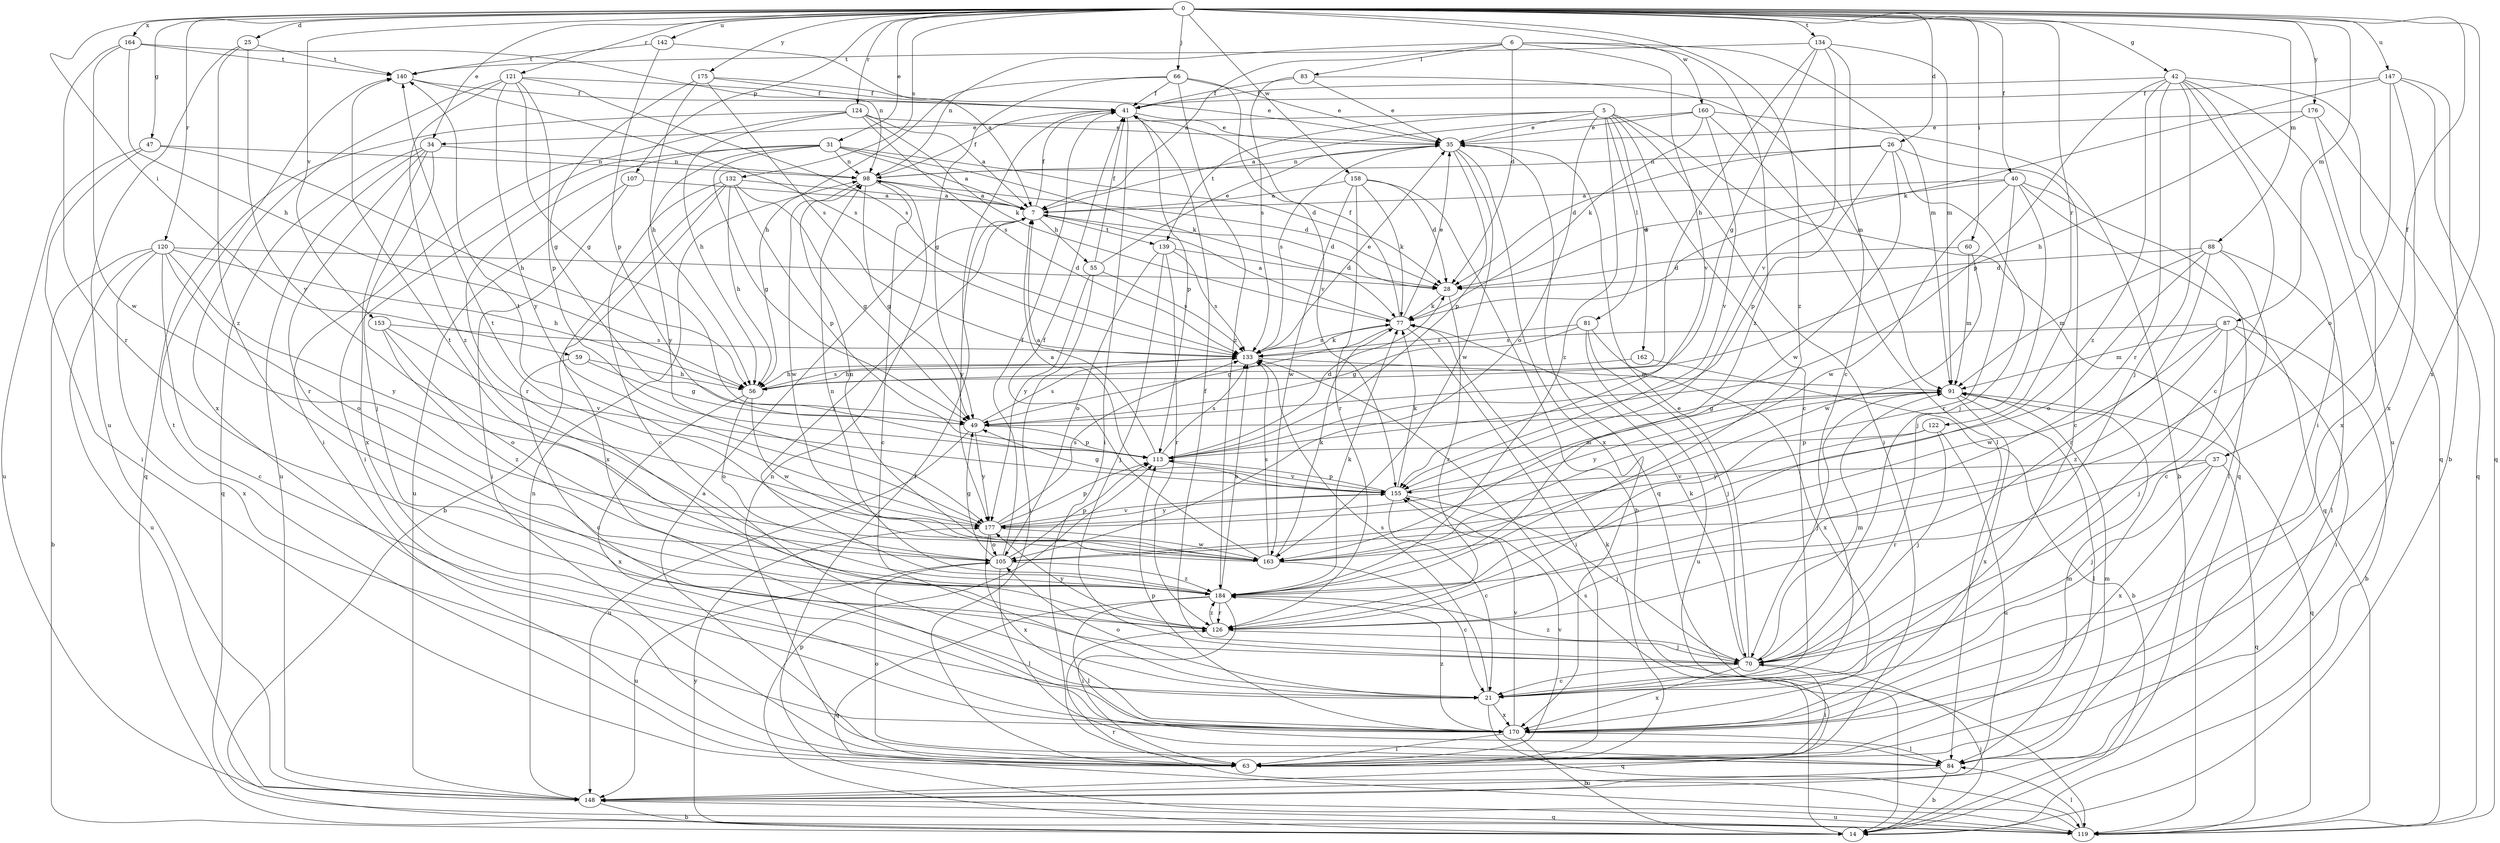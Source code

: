 strict digraph  {
0;
5;
6;
7;
14;
21;
25;
26;
28;
31;
34;
35;
37;
40;
41;
42;
47;
49;
55;
56;
59;
60;
63;
66;
70;
77;
81;
83;
84;
87;
88;
91;
98;
105;
107;
113;
119;
120;
121;
122;
124;
126;
132;
133;
134;
139;
140;
142;
147;
148;
153;
155;
158;
160;
162;
163;
164;
170;
175;
176;
177;
184;
0 -> 25  [label=d];
0 -> 26  [label=d];
0 -> 31  [label=e];
0 -> 34  [label=e];
0 -> 37  [label=f];
0 -> 40  [label=f];
0 -> 42  [label=g];
0 -> 47  [label=g];
0 -> 59  [label=i];
0 -> 60  [label=i];
0 -> 66  [label=j];
0 -> 87  [label=m];
0 -> 88  [label=m];
0 -> 107  [label=p];
0 -> 120  [label=r];
0 -> 121  [label=r];
0 -> 122  [label=r];
0 -> 124  [label=r];
0 -> 132  [label=s];
0 -> 134  [label=t];
0 -> 142  [label=u];
0 -> 147  [label=u];
0 -> 153  [label=v];
0 -> 158  [label=w];
0 -> 160  [label=w];
0 -> 164  [label=x];
0 -> 170  [label=x];
0 -> 175  [label=y];
0 -> 176  [label=y];
0 -> 184  [label=z];
5 -> 21  [label=c];
5 -> 34  [label=e];
5 -> 35  [label=e];
5 -> 63  [label=i];
5 -> 81  [label=l];
5 -> 105  [label=o];
5 -> 119  [label=q];
5 -> 139  [label=t];
5 -> 162  [label=w];
5 -> 184  [label=z];
6 -> 7  [label=a];
6 -> 28  [label=d];
6 -> 83  [label=l];
6 -> 91  [label=m];
6 -> 98  [label=n];
6 -> 155  [label=v];
6 -> 184  [label=z];
7 -> 28  [label=d];
7 -> 41  [label=f];
7 -> 55  [label=h];
7 -> 139  [label=t];
7 -> 177  [label=y];
7 -> 184  [label=z];
14 -> 70  [label=j];
14 -> 113  [label=p];
14 -> 133  [label=s];
14 -> 177  [label=y];
21 -> 105  [label=o];
21 -> 119  [label=q];
21 -> 133  [label=s];
21 -> 170  [label=x];
25 -> 140  [label=t];
25 -> 148  [label=u];
25 -> 177  [label=y];
25 -> 184  [label=z];
26 -> 21  [label=c];
26 -> 28  [label=d];
26 -> 70  [label=j];
26 -> 98  [label=n];
26 -> 113  [label=p];
26 -> 163  [label=w];
28 -> 77  [label=k];
28 -> 126  [label=r];
31 -> 7  [label=a];
31 -> 28  [label=d];
31 -> 49  [label=g];
31 -> 63  [label=i];
31 -> 77  [label=k];
31 -> 98  [label=n];
31 -> 126  [label=r];
31 -> 177  [label=y];
34 -> 70  [label=j];
34 -> 98  [label=n];
34 -> 119  [label=q];
34 -> 126  [label=r];
34 -> 148  [label=u];
34 -> 170  [label=x];
35 -> 98  [label=n];
35 -> 113  [label=p];
35 -> 119  [label=q];
35 -> 133  [label=s];
35 -> 163  [label=w];
35 -> 170  [label=x];
37 -> 70  [label=j];
37 -> 119  [label=q];
37 -> 126  [label=r];
37 -> 155  [label=v];
37 -> 170  [label=x];
40 -> 7  [label=a];
40 -> 28  [label=d];
40 -> 70  [label=j];
40 -> 84  [label=l];
40 -> 119  [label=q];
40 -> 126  [label=r];
40 -> 163  [label=w];
41 -> 35  [label=e];
41 -> 63  [label=i];
41 -> 113  [label=p];
42 -> 21  [label=c];
42 -> 41  [label=f];
42 -> 63  [label=i];
42 -> 70  [label=j];
42 -> 113  [label=p];
42 -> 119  [label=q];
42 -> 126  [label=r];
42 -> 148  [label=u];
42 -> 184  [label=z];
47 -> 56  [label=h];
47 -> 63  [label=i];
47 -> 98  [label=n];
47 -> 148  [label=u];
49 -> 113  [label=p];
49 -> 133  [label=s];
49 -> 148  [label=u];
49 -> 177  [label=y];
55 -> 35  [label=e];
55 -> 41  [label=f];
55 -> 63  [label=i];
55 -> 133  [label=s];
55 -> 177  [label=y];
56 -> 105  [label=o];
56 -> 133  [label=s];
56 -> 163  [label=w];
56 -> 170  [label=x];
59 -> 21  [label=c];
59 -> 49  [label=g];
59 -> 56  [label=h];
60 -> 28  [label=d];
60 -> 91  [label=m];
60 -> 163  [label=w];
63 -> 77  [label=k];
63 -> 91  [label=m];
63 -> 98  [label=n];
63 -> 140  [label=t];
63 -> 155  [label=v];
66 -> 35  [label=e];
66 -> 41  [label=f];
66 -> 49  [label=g];
66 -> 56  [label=h];
66 -> 155  [label=v];
66 -> 184  [label=z];
70 -> 21  [label=c];
70 -> 35  [label=e];
70 -> 41  [label=f];
70 -> 63  [label=i];
70 -> 77  [label=k];
70 -> 91  [label=m];
70 -> 170  [label=x];
70 -> 184  [label=z];
77 -> 7  [label=a];
77 -> 35  [label=e];
77 -> 41  [label=f];
77 -> 49  [label=g];
77 -> 63  [label=i];
77 -> 133  [label=s];
81 -> 49  [label=g];
81 -> 70  [label=j];
81 -> 133  [label=s];
81 -> 148  [label=u];
81 -> 170  [label=x];
83 -> 35  [label=e];
83 -> 41  [label=f];
83 -> 91  [label=m];
83 -> 133  [label=s];
84 -> 7  [label=a];
84 -> 14  [label=b];
84 -> 91  [label=m];
84 -> 105  [label=o];
84 -> 148  [label=u];
87 -> 14  [label=b];
87 -> 63  [label=i];
87 -> 70  [label=j];
87 -> 91  [label=m];
87 -> 133  [label=s];
87 -> 163  [label=w];
87 -> 184  [label=z];
88 -> 21  [label=c];
88 -> 28  [label=d];
88 -> 84  [label=l];
88 -> 91  [label=m];
88 -> 105  [label=o];
88 -> 126  [label=r];
91 -> 49  [label=g];
91 -> 70  [label=j];
91 -> 84  [label=l];
91 -> 119  [label=q];
91 -> 170  [label=x];
91 -> 177  [label=y];
98 -> 7  [label=a];
98 -> 21  [label=c];
98 -> 28  [label=d];
98 -> 41  [label=f];
98 -> 49  [label=g];
98 -> 163  [label=w];
105 -> 41  [label=f];
105 -> 49  [label=g];
105 -> 84  [label=l];
105 -> 113  [label=p];
105 -> 148  [label=u];
105 -> 184  [label=z];
107 -> 7  [label=a];
107 -> 63  [label=i];
107 -> 148  [label=u];
113 -> 7  [label=a];
113 -> 28  [label=d];
113 -> 133  [label=s];
113 -> 155  [label=v];
119 -> 41  [label=f];
119 -> 84  [label=l];
119 -> 126  [label=r];
119 -> 148  [label=u];
120 -> 14  [label=b];
120 -> 21  [label=c];
120 -> 28  [label=d];
120 -> 56  [label=h];
120 -> 105  [label=o];
120 -> 148  [label=u];
120 -> 170  [label=x];
120 -> 177  [label=y];
121 -> 41  [label=f];
121 -> 49  [label=g];
121 -> 113  [label=p];
121 -> 133  [label=s];
121 -> 170  [label=x];
121 -> 177  [label=y];
121 -> 184  [label=z];
122 -> 70  [label=j];
122 -> 113  [label=p];
122 -> 148  [label=u];
122 -> 177  [label=y];
124 -> 7  [label=a];
124 -> 35  [label=e];
124 -> 56  [label=h];
124 -> 63  [label=i];
124 -> 77  [label=k];
124 -> 119  [label=q];
124 -> 133  [label=s];
126 -> 70  [label=j];
126 -> 177  [label=y];
126 -> 184  [label=z];
132 -> 7  [label=a];
132 -> 14  [label=b];
132 -> 21  [label=c];
132 -> 49  [label=g];
132 -> 56  [label=h];
132 -> 113  [label=p];
132 -> 170  [label=x];
133 -> 35  [label=e];
133 -> 56  [label=h];
133 -> 77  [label=k];
133 -> 91  [label=m];
134 -> 21  [label=c];
134 -> 49  [label=g];
134 -> 56  [label=h];
134 -> 91  [label=m];
134 -> 140  [label=t];
134 -> 155  [label=v];
139 -> 28  [label=d];
139 -> 70  [label=j];
139 -> 105  [label=o];
139 -> 126  [label=r];
139 -> 133  [label=s];
140 -> 41  [label=f];
140 -> 133  [label=s];
142 -> 7  [label=a];
142 -> 113  [label=p];
142 -> 140  [label=t];
147 -> 14  [label=b];
147 -> 41  [label=f];
147 -> 77  [label=k];
147 -> 105  [label=o];
147 -> 119  [label=q];
147 -> 170  [label=x];
148 -> 14  [label=b];
148 -> 98  [label=n];
148 -> 119  [label=q];
153 -> 105  [label=o];
153 -> 133  [label=s];
153 -> 155  [label=v];
153 -> 184  [label=z];
155 -> 7  [label=a];
155 -> 21  [label=c];
155 -> 49  [label=g];
155 -> 70  [label=j];
155 -> 77  [label=k];
155 -> 91  [label=m];
155 -> 113  [label=p];
155 -> 177  [label=y];
158 -> 7  [label=a];
158 -> 14  [label=b];
158 -> 28  [label=d];
158 -> 77  [label=k];
158 -> 126  [label=r];
158 -> 163  [label=w];
160 -> 7  [label=a];
160 -> 14  [label=b];
160 -> 35  [label=e];
160 -> 77  [label=k];
160 -> 84  [label=l];
160 -> 155  [label=v];
162 -> 14  [label=b];
162 -> 56  [label=h];
163 -> 21  [label=c];
163 -> 41  [label=f];
163 -> 77  [label=k];
163 -> 98  [label=n];
163 -> 133  [label=s];
163 -> 140  [label=t];
164 -> 56  [label=h];
164 -> 98  [label=n];
164 -> 126  [label=r];
164 -> 140  [label=t];
164 -> 163  [label=w];
170 -> 14  [label=b];
170 -> 63  [label=i];
170 -> 84  [label=l];
170 -> 113  [label=p];
170 -> 155  [label=v];
170 -> 184  [label=z];
175 -> 35  [label=e];
175 -> 41  [label=f];
175 -> 49  [label=g];
175 -> 56  [label=h];
175 -> 133  [label=s];
176 -> 35  [label=e];
176 -> 56  [label=h];
176 -> 119  [label=q];
176 -> 170  [label=x];
177 -> 105  [label=o];
177 -> 113  [label=p];
177 -> 133  [label=s];
177 -> 140  [label=t];
177 -> 155  [label=v];
177 -> 163  [label=w];
177 -> 170  [label=x];
184 -> 63  [label=i];
184 -> 77  [label=k];
184 -> 84  [label=l];
184 -> 98  [label=n];
184 -> 119  [label=q];
184 -> 126  [label=r];
184 -> 133  [label=s];
184 -> 140  [label=t];
}

